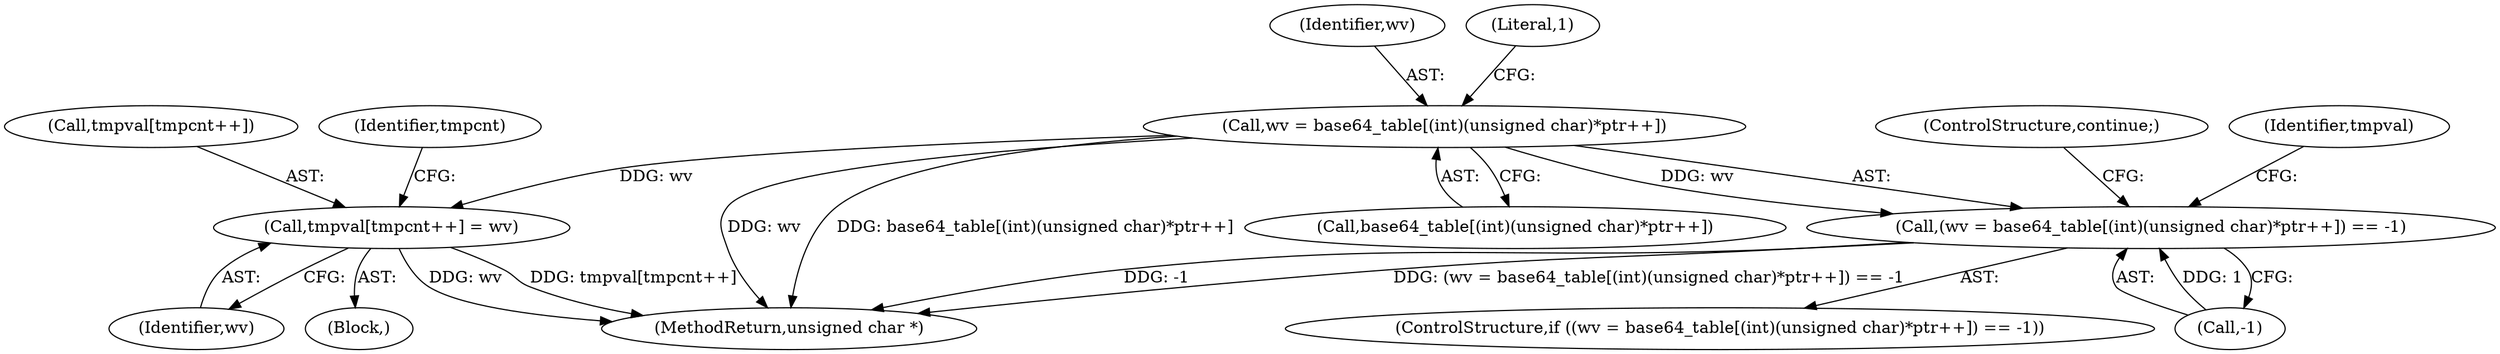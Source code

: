 digraph "0_libplist_3a55ddd3c4c11ce75a86afbefd085d8d397ff957@array" {
"1000207" [label="(Call,wv = base64_table[(int)(unsigned char)*ptr++])"];
"1000206" [label="(Call,(wv = base64_table[(int)(unsigned char)*ptr++]) == -1)"];
"1000222" [label="(Call,tmpval[tmpcnt++] = wv)"];
"1000329" [label="(MethodReturn,unsigned char *)"];
"1000221" [label="(ControlStructure,continue;)"];
"1000209" [label="(Call,base64_table[(int)(unsigned char)*ptr++])"];
"1000224" [label="(Identifier,tmpval)"];
"1000208" [label="(Identifier,wv)"];
"1000227" [label="(Identifier,wv)"];
"1000223" [label="(Call,tmpval[tmpcnt++])"];
"1000207" [label="(Call,wv = base64_table[(int)(unsigned char)*ptr++])"];
"1000219" [label="(Literal,1)"];
"1000162" [label="(Block,)"];
"1000230" [label="(Identifier,tmpcnt)"];
"1000222" [label="(Call,tmpval[tmpcnt++] = wv)"];
"1000206" [label="(Call,(wv = base64_table[(int)(unsigned char)*ptr++]) == -1)"];
"1000205" [label="(ControlStructure,if ((wv = base64_table[(int)(unsigned char)*ptr++]) == -1))"];
"1000218" [label="(Call,-1)"];
"1000207" -> "1000206"  [label="AST: "];
"1000207" -> "1000209"  [label="CFG: "];
"1000208" -> "1000207"  [label="AST: "];
"1000209" -> "1000207"  [label="AST: "];
"1000219" -> "1000207"  [label="CFG: "];
"1000207" -> "1000329"  [label="DDG: base64_table[(int)(unsigned char)*ptr++]"];
"1000207" -> "1000329"  [label="DDG: wv"];
"1000207" -> "1000206"  [label="DDG: wv"];
"1000207" -> "1000222"  [label="DDG: wv"];
"1000206" -> "1000205"  [label="AST: "];
"1000206" -> "1000218"  [label="CFG: "];
"1000218" -> "1000206"  [label="AST: "];
"1000221" -> "1000206"  [label="CFG: "];
"1000224" -> "1000206"  [label="CFG: "];
"1000206" -> "1000329"  [label="DDG: (wv = base64_table[(int)(unsigned char)*ptr++]) == -1"];
"1000206" -> "1000329"  [label="DDG: -1"];
"1000218" -> "1000206"  [label="DDG: 1"];
"1000222" -> "1000162"  [label="AST: "];
"1000222" -> "1000227"  [label="CFG: "];
"1000223" -> "1000222"  [label="AST: "];
"1000227" -> "1000222"  [label="AST: "];
"1000230" -> "1000222"  [label="CFG: "];
"1000222" -> "1000329"  [label="DDG: wv"];
"1000222" -> "1000329"  [label="DDG: tmpval[tmpcnt++]"];
}
